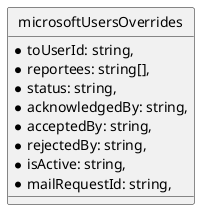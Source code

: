 @startuml ER Diagram
' hide the spot
hide circle

' avoid problems with angled crows feet
skinparam linetype ortho

entity microsoftUsersOverrides{
    *toUserId: string,
    *reportees: string[],
    *status: string,
    *acknowledgedBy: string,
    *acceptedBy: string,
    *rejectedBy: string,
    *isActive: string,
    *mailRequestId: string,
}
@enduml
